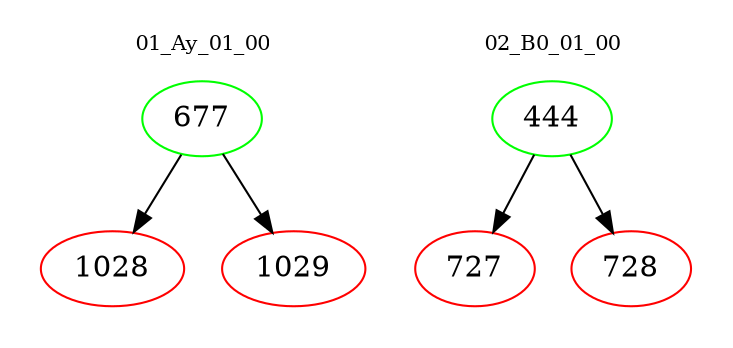 digraph{
subgraph cluster_0 {
color = white
label = "01_Ay_01_00";
fontsize=10;
T0_677 [label="677", color="green"]
T0_677 -> T0_1028 [color="black"]
T0_1028 [label="1028", color="red"]
T0_677 -> T0_1029 [color="black"]
T0_1029 [label="1029", color="red"]
}
subgraph cluster_1 {
color = white
label = "02_B0_01_00";
fontsize=10;
T1_444 [label="444", color="green"]
T1_444 -> T1_727 [color="black"]
T1_727 [label="727", color="red"]
T1_444 -> T1_728 [color="black"]
T1_728 [label="728", color="red"]
}
}
